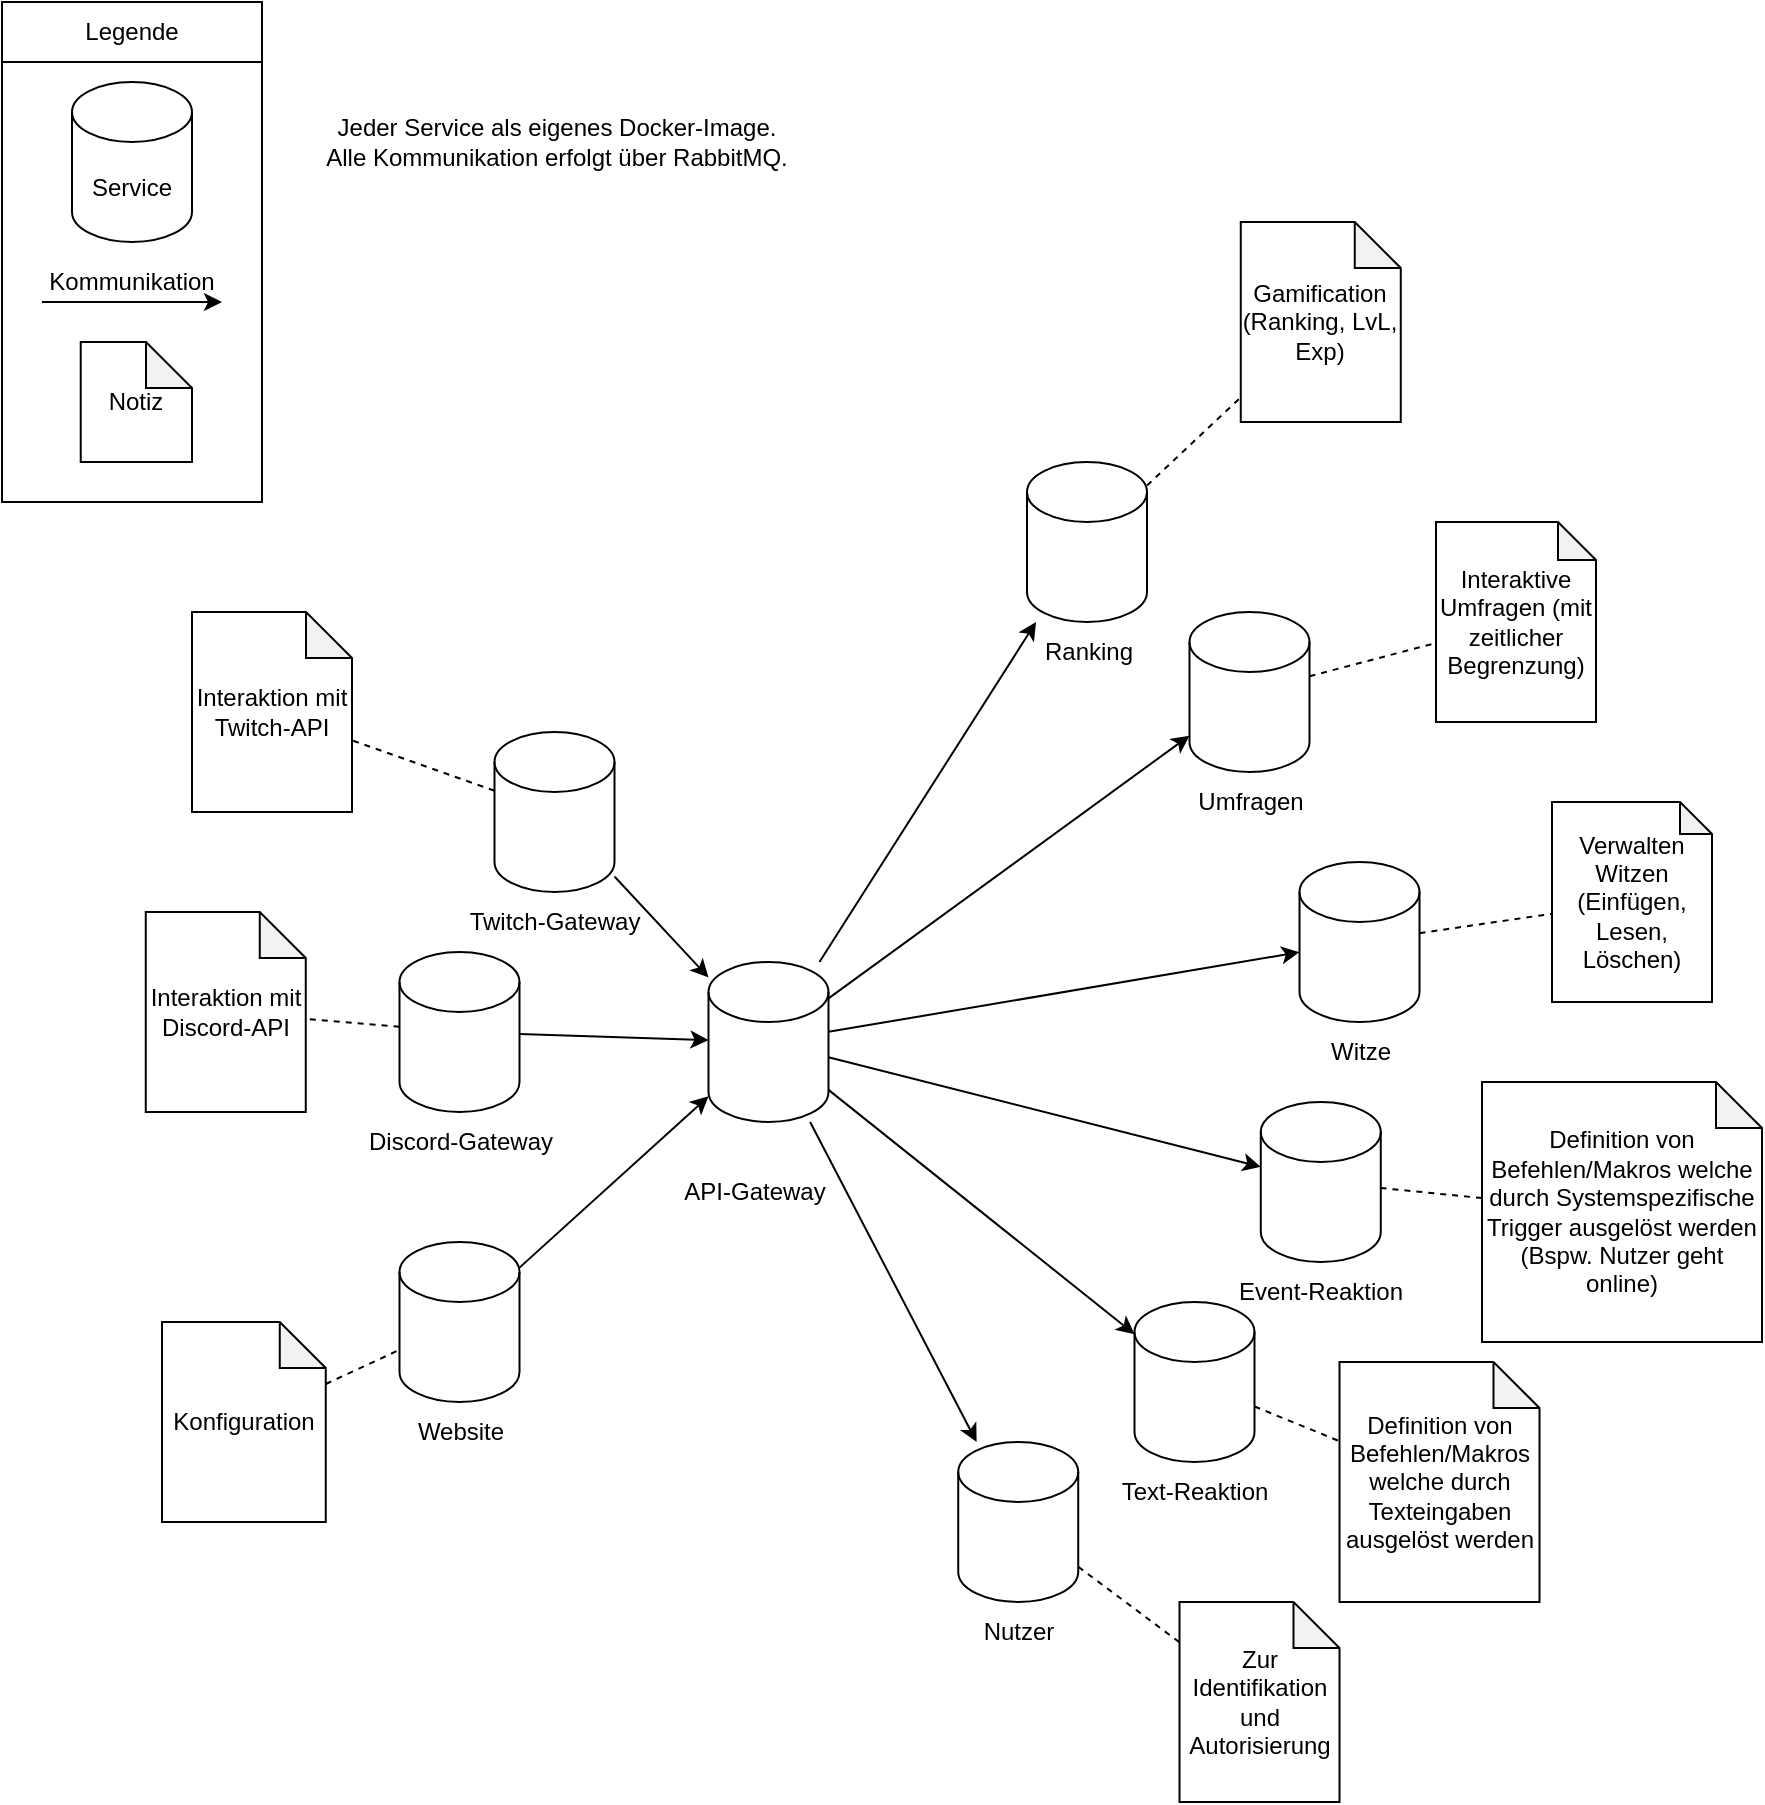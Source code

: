 <mxfile version="21.2.9" type="github">
  <diagram name="Seite-1" id="UxKqsmDTL-n19TmxrIY1">
    <mxGraphModel dx="1434" dy="813" grid="1" gridSize="10" guides="1" tooltips="1" connect="1" arrows="1" fold="1" page="1" pageScale="1" pageWidth="827" pageHeight="1169" math="0" shadow="0">
      <root>
        <mxCell id="0" />
        <mxCell id="1" parent="0" />
        <mxCell id="UYaeu_h0ieVw9kOQCw-u-17" value="Kommunikation" style="rounded=0;whiteSpace=wrap;html=1;" parent="1" vertex="1">
          <mxGeometry x="30" y="50" width="130" height="220" as="geometry" />
        </mxCell>
        <mxCell id="E8mxEtLTKAiKPfOKdL3y-4" value="Jeder Service als eigenes Docker-Image.&lt;br&gt;Alle Kommunikation erfolgt über RabbitMQ." style="text;html=1;align=center;verticalAlign=middle;resizable=0;points=[];autosize=1;strokeColor=none;fillColor=none;" parent="1" vertex="1">
          <mxGeometry x="181.88" y="70" width="250" height="40" as="geometry" />
        </mxCell>
        <mxCell id="E8mxEtLTKAiKPfOKdL3y-7" value="" style="group" parent="1" vertex="1" connectable="0">
          <mxGeometry x="508.12" y="740" width="60" height="110" as="geometry" />
        </mxCell>
        <mxCell id="E8mxEtLTKAiKPfOKdL3y-3" value="" style="shape=cylinder3;whiteSpace=wrap;html=1;boundedLbl=1;backgroundOutline=1;size=15;" parent="E8mxEtLTKAiKPfOKdL3y-7" vertex="1">
          <mxGeometry width="60" height="80" as="geometry" />
        </mxCell>
        <mxCell id="E8mxEtLTKAiKPfOKdL3y-6" value="Nutzer" style="text;html=1;align=center;verticalAlign=middle;resizable=0;points=[];autosize=1;strokeColor=none;fillColor=none;" parent="E8mxEtLTKAiKPfOKdL3y-7" vertex="1">
          <mxGeometry y="80" width="60" height="30" as="geometry" />
        </mxCell>
        <mxCell id="E8mxEtLTKAiKPfOKdL3y-8" value="" style="group;movable=1;resizable=1;rotatable=1;deletable=1;editable=1;locked=0;connectable=1;" parent="1" vertex="1" connectable="0">
          <mxGeometry x="223.75" y="640" width="70" height="110" as="geometry" />
        </mxCell>
        <mxCell id="E8mxEtLTKAiKPfOKdL3y-2" value="" style="shape=cylinder3;whiteSpace=wrap;html=1;boundedLbl=1;backgroundOutline=1;size=15;" parent="E8mxEtLTKAiKPfOKdL3y-8" vertex="1">
          <mxGeometry x="5" width="60" height="80" as="geometry" />
        </mxCell>
        <mxCell id="E8mxEtLTKAiKPfOKdL3y-5" value="Website&lt;br&gt;" style="text;html=1;align=center;verticalAlign=middle;resizable=0;points=[];autosize=1;strokeColor=none;fillColor=none;" parent="E8mxEtLTKAiKPfOKdL3y-8" vertex="1">
          <mxGeometry y="80" width="70" height="30" as="geometry" />
        </mxCell>
        <mxCell id="E8mxEtLTKAiKPfOKdL3y-9" value="" style="group" parent="1" vertex="1" connectable="0">
          <mxGeometry x="678.75" y="450" width="60" height="110" as="geometry" />
        </mxCell>
        <mxCell id="E8mxEtLTKAiKPfOKdL3y-10" value="" style="shape=cylinder3;whiteSpace=wrap;html=1;boundedLbl=1;backgroundOutline=1;size=15;" parent="E8mxEtLTKAiKPfOKdL3y-9" vertex="1">
          <mxGeometry width="60" height="80" as="geometry" />
        </mxCell>
        <mxCell id="E8mxEtLTKAiKPfOKdL3y-11" value="Witze" style="text;html=1;align=center;verticalAlign=middle;resizable=0;points=[];autosize=1;strokeColor=none;fillColor=none;" parent="E8mxEtLTKAiKPfOKdL3y-9" vertex="1">
          <mxGeometry x="5" y="80" width="50" height="30" as="geometry" />
        </mxCell>
        <mxCell id="E8mxEtLTKAiKPfOKdL3y-12" value="" style="group" parent="1" vertex="1" connectable="0">
          <mxGeometry x="618.75" y="325" width="70" height="110" as="geometry" />
        </mxCell>
        <mxCell id="E8mxEtLTKAiKPfOKdL3y-13" value="" style="shape=cylinder3;whiteSpace=wrap;html=1;boundedLbl=1;backgroundOutline=1;size=15;" parent="E8mxEtLTKAiKPfOKdL3y-12" vertex="1">
          <mxGeometry x="5" width="60" height="80" as="geometry" />
        </mxCell>
        <mxCell id="E8mxEtLTKAiKPfOKdL3y-14" value="Umfragen" style="text;html=1;align=center;verticalAlign=middle;resizable=0;points=[];autosize=1;strokeColor=none;fillColor=none;" parent="E8mxEtLTKAiKPfOKdL3y-12" vertex="1">
          <mxGeometry x="-5" y="80" width="80" height="30" as="geometry" />
        </mxCell>
        <mxCell id="E8mxEtLTKAiKPfOKdL3y-15" value="" style="group" parent="1" vertex="1" connectable="0">
          <mxGeometry x="357" y="500" width="112.5" height="110" as="geometry" />
        </mxCell>
        <mxCell id="E8mxEtLTKAiKPfOKdL3y-16" value="" style="shape=cylinder3;whiteSpace=wrap;html=1;boundedLbl=1;backgroundOutline=1;size=15;" parent="E8mxEtLTKAiKPfOKdL3y-15" vertex="1">
          <mxGeometry x="26.25" width="60" height="80" as="geometry" />
        </mxCell>
        <mxCell id="E8mxEtLTKAiKPfOKdL3y-18" value="" style="endArrow=classic;html=1;rounded=0;" parent="1" source="E8mxEtLTKAiKPfOKdL3y-2" target="E8mxEtLTKAiKPfOKdL3y-16" edge="1">
          <mxGeometry width="50" height="50" relative="1" as="geometry">
            <mxPoint x="281" y="790" as="sourcePoint" />
            <mxPoint x="391" y="635" as="targetPoint" />
          </mxGeometry>
        </mxCell>
        <mxCell id="E8mxEtLTKAiKPfOKdL3y-20" value="" style="group" parent="1" vertex="1" connectable="0">
          <mxGeometry x="582.5" y="670" width="87.5" height="110" as="geometry" />
        </mxCell>
        <mxCell id="E8mxEtLTKAiKPfOKdL3y-21" value="" style="shape=cylinder3;whiteSpace=wrap;html=1;boundedLbl=1;backgroundOutline=1;size=15;" parent="E8mxEtLTKAiKPfOKdL3y-20" vertex="1">
          <mxGeometry x="13.75" width="60" height="80" as="geometry" />
        </mxCell>
        <mxCell id="E8mxEtLTKAiKPfOKdL3y-22" value="Text-Reaktion" style="text;html=1;align=center;verticalAlign=middle;resizable=0;points=[];autosize=1;strokeColor=none;fillColor=none;" parent="E8mxEtLTKAiKPfOKdL3y-20" vertex="1">
          <mxGeometry x="-6.25" y="80" width="100" height="30" as="geometry" />
        </mxCell>
        <mxCell id="E8mxEtLTKAiKPfOKdL3y-23" value="Zur Identifikation und Autorisierung" style="shape=note;whiteSpace=wrap;html=1;backgroundOutline=1;darkOpacity=0.05;size=23;" parent="1" vertex="1">
          <mxGeometry x="618.75" y="820" width="80" height="100" as="geometry" />
        </mxCell>
        <mxCell id="E8mxEtLTKAiKPfOKdL3y-24" value="" style="endArrow=none;dashed=1;html=1;rounded=0;" parent="1" source="E8mxEtLTKAiKPfOKdL3y-3" target="E8mxEtLTKAiKPfOKdL3y-23" edge="1">
          <mxGeometry width="50" height="50" relative="1" as="geometry">
            <mxPoint x="1050.63" y="910" as="sourcePoint" />
            <mxPoint x="1100.63" y="860" as="targetPoint" />
          </mxGeometry>
        </mxCell>
        <mxCell id="E8mxEtLTKAiKPfOKdL3y-35" value="Verwalten Witzen (Einfügen, Lesen, Löschen)" style="shape=note;whiteSpace=wrap;html=1;backgroundOutline=1;darkOpacity=0.05;size=16;" parent="1" vertex="1">
          <mxGeometry x="805" y="420" width="80" height="100" as="geometry" />
        </mxCell>
        <mxCell id="E8mxEtLTKAiKPfOKdL3y-36" value="Interaktive Umfragen (mit zeitlicher Begrenzung)" style="shape=note;whiteSpace=wrap;html=1;backgroundOutline=1;darkOpacity=0.05;size=19;" parent="1" vertex="1">
          <mxGeometry x="747" y="280" width="80" height="100" as="geometry" />
        </mxCell>
        <mxCell id="E8mxEtLTKAiKPfOKdL3y-37" value="Definition von Befehlen/Makros welche durch Texteingaben ausgelöst werden" style="shape=note;whiteSpace=wrap;html=1;backgroundOutline=1;darkOpacity=0.05;size=23;" parent="1" vertex="1">
          <mxGeometry x="698.75" y="700" width="100" height="120" as="geometry" />
        </mxCell>
        <mxCell id="E8mxEtLTKAiKPfOKdL3y-38" value="" style="group" parent="1" vertex="1" connectable="0">
          <mxGeometry x="640" y="570" width="98.75" height="110" as="geometry" />
        </mxCell>
        <mxCell id="E8mxEtLTKAiKPfOKdL3y-39" value="" style="shape=cylinder3;whiteSpace=wrap;html=1;boundedLbl=1;backgroundOutline=1;size=15;" parent="E8mxEtLTKAiKPfOKdL3y-38" vertex="1">
          <mxGeometry x="19.38" width="60" height="80" as="geometry" />
        </mxCell>
        <mxCell id="E8mxEtLTKAiKPfOKdL3y-40" value="Event-Reaktion" style="text;html=1;align=center;verticalAlign=middle;resizable=0;points=[];autosize=1;strokeColor=none;fillColor=none;" parent="E8mxEtLTKAiKPfOKdL3y-38" vertex="1">
          <mxGeometry x="-5.62" y="80" width="110" height="30" as="geometry" />
        </mxCell>
        <mxCell id="E8mxEtLTKAiKPfOKdL3y-41" value="Definition von Befehlen/Makros welche durch Systemspezifische Trigger ausgelöst werden (Bspw. Nutzer geht online)" style="shape=note;whiteSpace=wrap;html=1;backgroundOutline=1;darkOpacity=0.05;size=23;" parent="1" vertex="1">
          <mxGeometry x="770" y="560" width="140" height="130" as="geometry" />
        </mxCell>
        <mxCell id="E8mxEtLTKAiKPfOKdL3y-42" value="" style="endArrow=none;dashed=1;html=1;rounded=0;" parent="1" source="E8mxEtLTKAiKPfOKdL3y-10" target="E8mxEtLTKAiKPfOKdL3y-35" edge="1">
          <mxGeometry width="50" height="50" relative="1" as="geometry">
            <mxPoint x="484" y="341" as="sourcePoint" />
            <mxPoint x="500" y="320" as="targetPoint" />
          </mxGeometry>
        </mxCell>
        <mxCell id="E8mxEtLTKAiKPfOKdL3y-43" value="" style="group" parent="1" vertex="1" connectable="0">
          <mxGeometry x="210" y="495" width="97.5" height="110" as="geometry" />
        </mxCell>
        <mxCell id="E8mxEtLTKAiKPfOKdL3y-44" value="" style="shape=cylinder3;whiteSpace=wrap;html=1;boundedLbl=1;backgroundOutline=1;size=15;" parent="E8mxEtLTKAiKPfOKdL3y-43" vertex="1">
          <mxGeometry x="18.75" width="60" height="80" as="geometry" />
        </mxCell>
        <mxCell id="E8mxEtLTKAiKPfOKdL3y-45" value="Discord-Gateway" style="text;html=1;align=center;verticalAlign=middle;resizable=0;points=[];autosize=1;strokeColor=none;fillColor=none;" parent="E8mxEtLTKAiKPfOKdL3y-43" vertex="1">
          <mxGeometry x="-11.25" y="80" width="120" height="30" as="geometry" />
        </mxCell>
        <mxCell id="E8mxEtLTKAiKPfOKdL3y-46" value="" style="group" parent="1" vertex="1" connectable="0">
          <mxGeometry x="260" y="385" width="92.5" height="110" as="geometry" />
        </mxCell>
        <mxCell id="E8mxEtLTKAiKPfOKdL3y-47" value="" style="shape=cylinder3;whiteSpace=wrap;html=1;boundedLbl=1;backgroundOutline=1;size=15;" parent="E8mxEtLTKAiKPfOKdL3y-46" vertex="1">
          <mxGeometry x="16.25" width="60" height="80" as="geometry" />
        </mxCell>
        <mxCell id="E8mxEtLTKAiKPfOKdL3y-48" value="Twitch-Gateway" style="text;html=1;align=center;verticalAlign=middle;resizable=0;points=[];autosize=1;strokeColor=none;fillColor=none;" parent="E8mxEtLTKAiKPfOKdL3y-46" vertex="1">
          <mxGeometry x="-8.75" y="80" width="110" height="30" as="geometry" />
        </mxCell>
        <mxCell id="E8mxEtLTKAiKPfOKdL3y-49" value="Interaktion mit Twitch-API" style="shape=note;whiteSpace=wrap;html=1;backgroundOutline=1;darkOpacity=0.05;size=23;" parent="1" vertex="1">
          <mxGeometry x="125" y="325" width="80" height="100" as="geometry" />
        </mxCell>
        <mxCell id="E8mxEtLTKAiKPfOKdL3y-50" value="" style="endArrow=none;dashed=1;html=1;rounded=0;" parent="1" source="E8mxEtLTKAiKPfOKdL3y-47" target="E8mxEtLTKAiKPfOKdL3y-49" edge="1">
          <mxGeometry width="50" height="50" relative="1" as="geometry">
            <mxPoint x="490" y="431" as="sourcePoint" />
            <mxPoint x="506" y="410" as="targetPoint" />
          </mxGeometry>
        </mxCell>
        <mxCell id="E8mxEtLTKAiKPfOKdL3y-51" value="Interaktion mit Discord-API" style="shape=note;whiteSpace=wrap;html=1;backgroundOutline=1;darkOpacity=0.05;size=23;" parent="1" vertex="1">
          <mxGeometry x="101.88" y="475" width="80" height="100" as="geometry" />
        </mxCell>
        <mxCell id="E8mxEtLTKAiKPfOKdL3y-52" value="" style="endArrow=none;dashed=1;html=1;rounded=0;" parent="1" source="E8mxEtLTKAiKPfOKdL3y-44" target="E8mxEtLTKAiKPfOKdL3y-51" edge="1">
          <mxGeometry width="50" height="50" relative="1" as="geometry">
            <mxPoint x="407.88" y="460" as="sourcePoint" />
            <mxPoint x="407.88" y="410" as="targetPoint" />
          </mxGeometry>
        </mxCell>
        <mxCell id="E8mxEtLTKAiKPfOKdL3y-55" value="" style="group" parent="1" vertex="1" connectable="0">
          <mxGeometry x="540" y="250" width="65" height="110" as="geometry" />
        </mxCell>
        <mxCell id="E8mxEtLTKAiKPfOKdL3y-56" value="" style="shape=cylinder3;whiteSpace=wrap;html=1;boundedLbl=1;backgroundOutline=1;size=15;" parent="E8mxEtLTKAiKPfOKdL3y-55" vertex="1">
          <mxGeometry x="2.5" width="60" height="80" as="geometry" />
        </mxCell>
        <mxCell id="E8mxEtLTKAiKPfOKdL3y-57" value="Ranking" style="text;html=1;align=center;verticalAlign=middle;resizable=0;points=[];autosize=1;strokeColor=none;fillColor=none;" parent="E8mxEtLTKAiKPfOKdL3y-55" vertex="1">
          <mxGeometry x="-2.5" y="80" width="70" height="30" as="geometry" />
        </mxCell>
        <mxCell id="E8mxEtLTKAiKPfOKdL3y-58" value="Gamification (Ranking, LvL, Exp)" style="shape=note;whiteSpace=wrap;html=1;backgroundOutline=1;darkOpacity=0.05;size=23;" parent="1" vertex="1">
          <mxGeometry x="649.38" y="130" width="80" height="100" as="geometry" />
        </mxCell>
        <mxCell id="E8mxEtLTKAiKPfOKdL3y-59" value="" style="endArrow=none;dashed=1;html=1;rounded=0;" parent="1" source="E8mxEtLTKAiKPfOKdL3y-56" target="E8mxEtLTKAiKPfOKdL3y-58" edge="1">
          <mxGeometry width="50" height="50" relative="1" as="geometry">
            <mxPoint x="559" y="31" as="sourcePoint" />
            <mxPoint x="575" y="10" as="targetPoint" />
          </mxGeometry>
        </mxCell>
        <mxCell id="E8mxEtLTKAiKPfOKdL3y-60" value="" style="endArrow=none;dashed=1;html=1;rounded=0;" parent="1" source="E8mxEtLTKAiKPfOKdL3y-13" target="E8mxEtLTKAiKPfOKdL3y-36" edge="1">
          <mxGeometry width="50" height="50" relative="1" as="geometry">
            <mxPoint x="778" y="98" as="sourcePoint" />
            <mxPoint x="855" y="93" as="targetPoint" />
          </mxGeometry>
        </mxCell>
        <mxCell id="E8mxEtLTKAiKPfOKdL3y-69" style="rounded=0;orthogonalLoop=1;jettySize=auto;html=1;" parent="1" source="E8mxEtLTKAiKPfOKdL3y-16" target="E8mxEtLTKAiKPfOKdL3y-21" edge="1">
          <mxGeometry relative="1" as="geometry" />
        </mxCell>
        <mxCell id="E8mxEtLTKAiKPfOKdL3y-70" style="rounded=0;orthogonalLoop=1;jettySize=auto;html=1;" parent="1" source="E8mxEtLTKAiKPfOKdL3y-16" target="E8mxEtLTKAiKPfOKdL3y-39" edge="1">
          <mxGeometry relative="1" as="geometry" />
        </mxCell>
        <mxCell id="E8mxEtLTKAiKPfOKdL3y-71" value="" style="endArrow=none;dashed=1;html=1;rounded=0;" parent="1" source="E8mxEtLTKAiKPfOKdL3y-21" target="E8mxEtLTKAiKPfOKdL3y-37" edge="1">
          <mxGeometry width="50" height="50" relative="1" as="geometry">
            <mxPoint x="648" y="494" as="sourcePoint" />
            <mxPoint x="608" y="480" as="targetPoint" />
          </mxGeometry>
        </mxCell>
        <mxCell id="E8mxEtLTKAiKPfOKdL3y-72" value="" style="endArrow=none;dashed=1;html=1;rounded=0;" parent="1" source="E8mxEtLTKAiKPfOKdL3y-41" target="E8mxEtLTKAiKPfOKdL3y-39" edge="1">
          <mxGeometry width="50" height="50" relative="1" as="geometry">
            <mxPoint x="303" y="498" as="sourcePoint" />
            <mxPoint x="230" y="493" as="targetPoint" />
          </mxGeometry>
        </mxCell>
        <mxCell id="UYaeu_h0ieVw9kOQCw-u-1" value="Konfiguration" style="shape=note;whiteSpace=wrap;html=1;backgroundOutline=1;darkOpacity=0.05;size=23;" parent="1" vertex="1">
          <mxGeometry x="110" y="680" width="81.88" height="100" as="geometry" />
        </mxCell>
        <mxCell id="UYaeu_h0ieVw9kOQCw-u-2" value="" style="endArrow=none;dashed=1;html=1;rounded=0;" parent="1" source="UYaeu_h0ieVw9kOQCw-u-1" target="E8mxEtLTKAiKPfOKdL3y-2" edge="1">
          <mxGeometry width="50" height="50" relative="1" as="geometry">
            <mxPoint x="354.88" y="432" as="sourcePoint" />
            <mxPoint x="281.88" y="437" as="targetPoint" />
          </mxGeometry>
        </mxCell>
        <mxCell id="UYaeu_h0ieVw9kOQCw-u-6" value="" style="endArrow=classic;html=1;rounded=0;" parent="1" source="E8mxEtLTKAiKPfOKdL3y-44" target="E8mxEtLTKAiKPfOKdL3y-16" edge="1">
          <mxGeometry width="50" height="50" relative="1" as="geometry">
            <mxPoint x="304" y="688" as="sourcePoint" />
            <mxPoint x="432" y="592" as="targetPoint" />
          </mxGeometry>
        </mxCell>
        <mxCell id="UYaeu_h0ieVw9kOQCw-u-7" value="" style="endArrow=classic;html=1;rounded=0;" parent="1" source="E8mxEtLTKAiKPfOKdL3y-47" target="E8mxEtLTKAiKPfOKdL3y-16" edge="1">
          <mxGeometry width="50" height="50" relative="1" as="geometry">
            <mxPoint x="280" y="544" as="sourcePoint" />
            <mxPoint x="432" y="566" as="targetPoint" />
          </mxGeometry>
        </mxCell>
        <mxCell id="UYaeu_h0ieVw9kOQCw-u-8" value="" style="endArrow=classic;html=1;rounded=0;" parent="1" source="E8mxEtLTKAiKPfOKdL3y-16" target="E8mxEtLTKAiKPfOKdL3y-56" edge="1">
          <mxGeometry width="50" height="50" relative="1" as="geometry">
            <mxPoint x="480" y="440" as="sourcePoint" />
            <mxPoint x="432" y="542" as="targetPoint" />
          </mxGeometry>
        </mxCell>
        <mxCell id="UYaeu_h0ieVw9kOQCw-u-9" value="" style="endArrow=classic;html=1;rounded=0;" parent="1" source="E8mxEtLTKAiKPfOKdL3y-16" target="E8mxEtLTKAiKPfOKdL3y-13" edge="1">
          <mxGeometry width="50" height="50" relative="1" as="geometry">
            <mxPoint x="480" y="530" as="sourcePoint" />
            <mxPoint x="565" y="340" as="targetPoint" />
          </mxGeometry>
        </mxCell>
        <mxCell id="UYaeu_h0ieVw9kOQCw-u-10" value="" style="endArrow=classic;html=1;rounded=0;" parent="1" source="E8mxEtLTKAiKPfOKdL3y-16" target="E8mxEtLTKAiKPfOKdL3y-10" edge="1">
          <mxGeometry width="50" height="50" relative="1" as="geometry">
            <mxPoint x="492" y="541" as="sourcePoint" />
            <mxPoint x="634" y="404" as="targetPoint" />
          </mxGeometry>
        </mxCell>
        <mxCell id="UYaeu_h0ieVw9kOQCw-u-12" style="rounded=0;orthogonalLoop=1;jettySize=auto;html=1;" parent="1" source="E8mxEtLTKAiKPfOKdL3y-16" target="E8mxEtLTKAiKPfOKdL3y-3" edge="1">
          <mxGeometry relative="1" as="geometry">
            <mxPoint x="492" y="596" as="sourcePoint" />
            <mxPoint x="606" y="694" as="targetPoint" />
          </mxGeometry>
        </mxCell>
        <mxCell id="E8mxEtLTKAiKPfOKdL3y-17" value="API-Gateway" style="text;html=1;align=center;verticalAlign=middle;resizable=0;points=[];autosize=1;strokeColor=none;fillColor=none;" parent="1" vertex="1">
          <mxGeometry x="361.25" y="600" width="90" height="30" as="geometry" />
        </mxCell>
        <mxCell id="UYaeu_h0ieVw9kOQCw-u-13" value="Service" style="shape=cylinder3;whiteSpace=wrap;html=1;boundedLbl=1;backgroundOutline=1;size=15;" parent="1" vertex="1">
          <mxGeometry x="65" y="60" width="60" height="80" as="geometry" />
        </mxCell>
        <mxCell id="UYaeu_h0ieVw9kOQCw-u-16" value="Legende" style="rounded=0;whiteSpace=wrap;html=1;" parent="1" vertex="1">
          <mxGeometry x="30" y="20" width="130" height="30" as="geometry" />
        </mxCell>
        <mxCell id="UYaeu_h0ieVw9kOQCw-u-18" value="" style="endArrow=classic;html=1;rounded=0;" parent="1" edge="1">
          <mxGeometry width="50" height="50" relative="1" as="geometry">
            <mxPoint x="50" y="170" as="sourcePoint" />
            <mxPoint x="140" y="170" as="targetPoint" />
            <Array as="points">
              <mxPoint x="100" y="170" />
            </Array>
          </mxGeometry>
        </mxCell>
        <mxCell id="UYaeu_h0ieVw9kOQCw-u-19" value="Notiz" style="shape=note;whiteSpace=wrap;html=1;backgroundOutline=1;darkOpacity=0.05;size=23;" parent="1" vertex="1">
          <mxGeometry x="69.37" y="190" width="55.63" height="60" as="geometry" />
        </mxCell>
      </root>
    </mxGraphModel>
  </diagram>
</mxfile>
